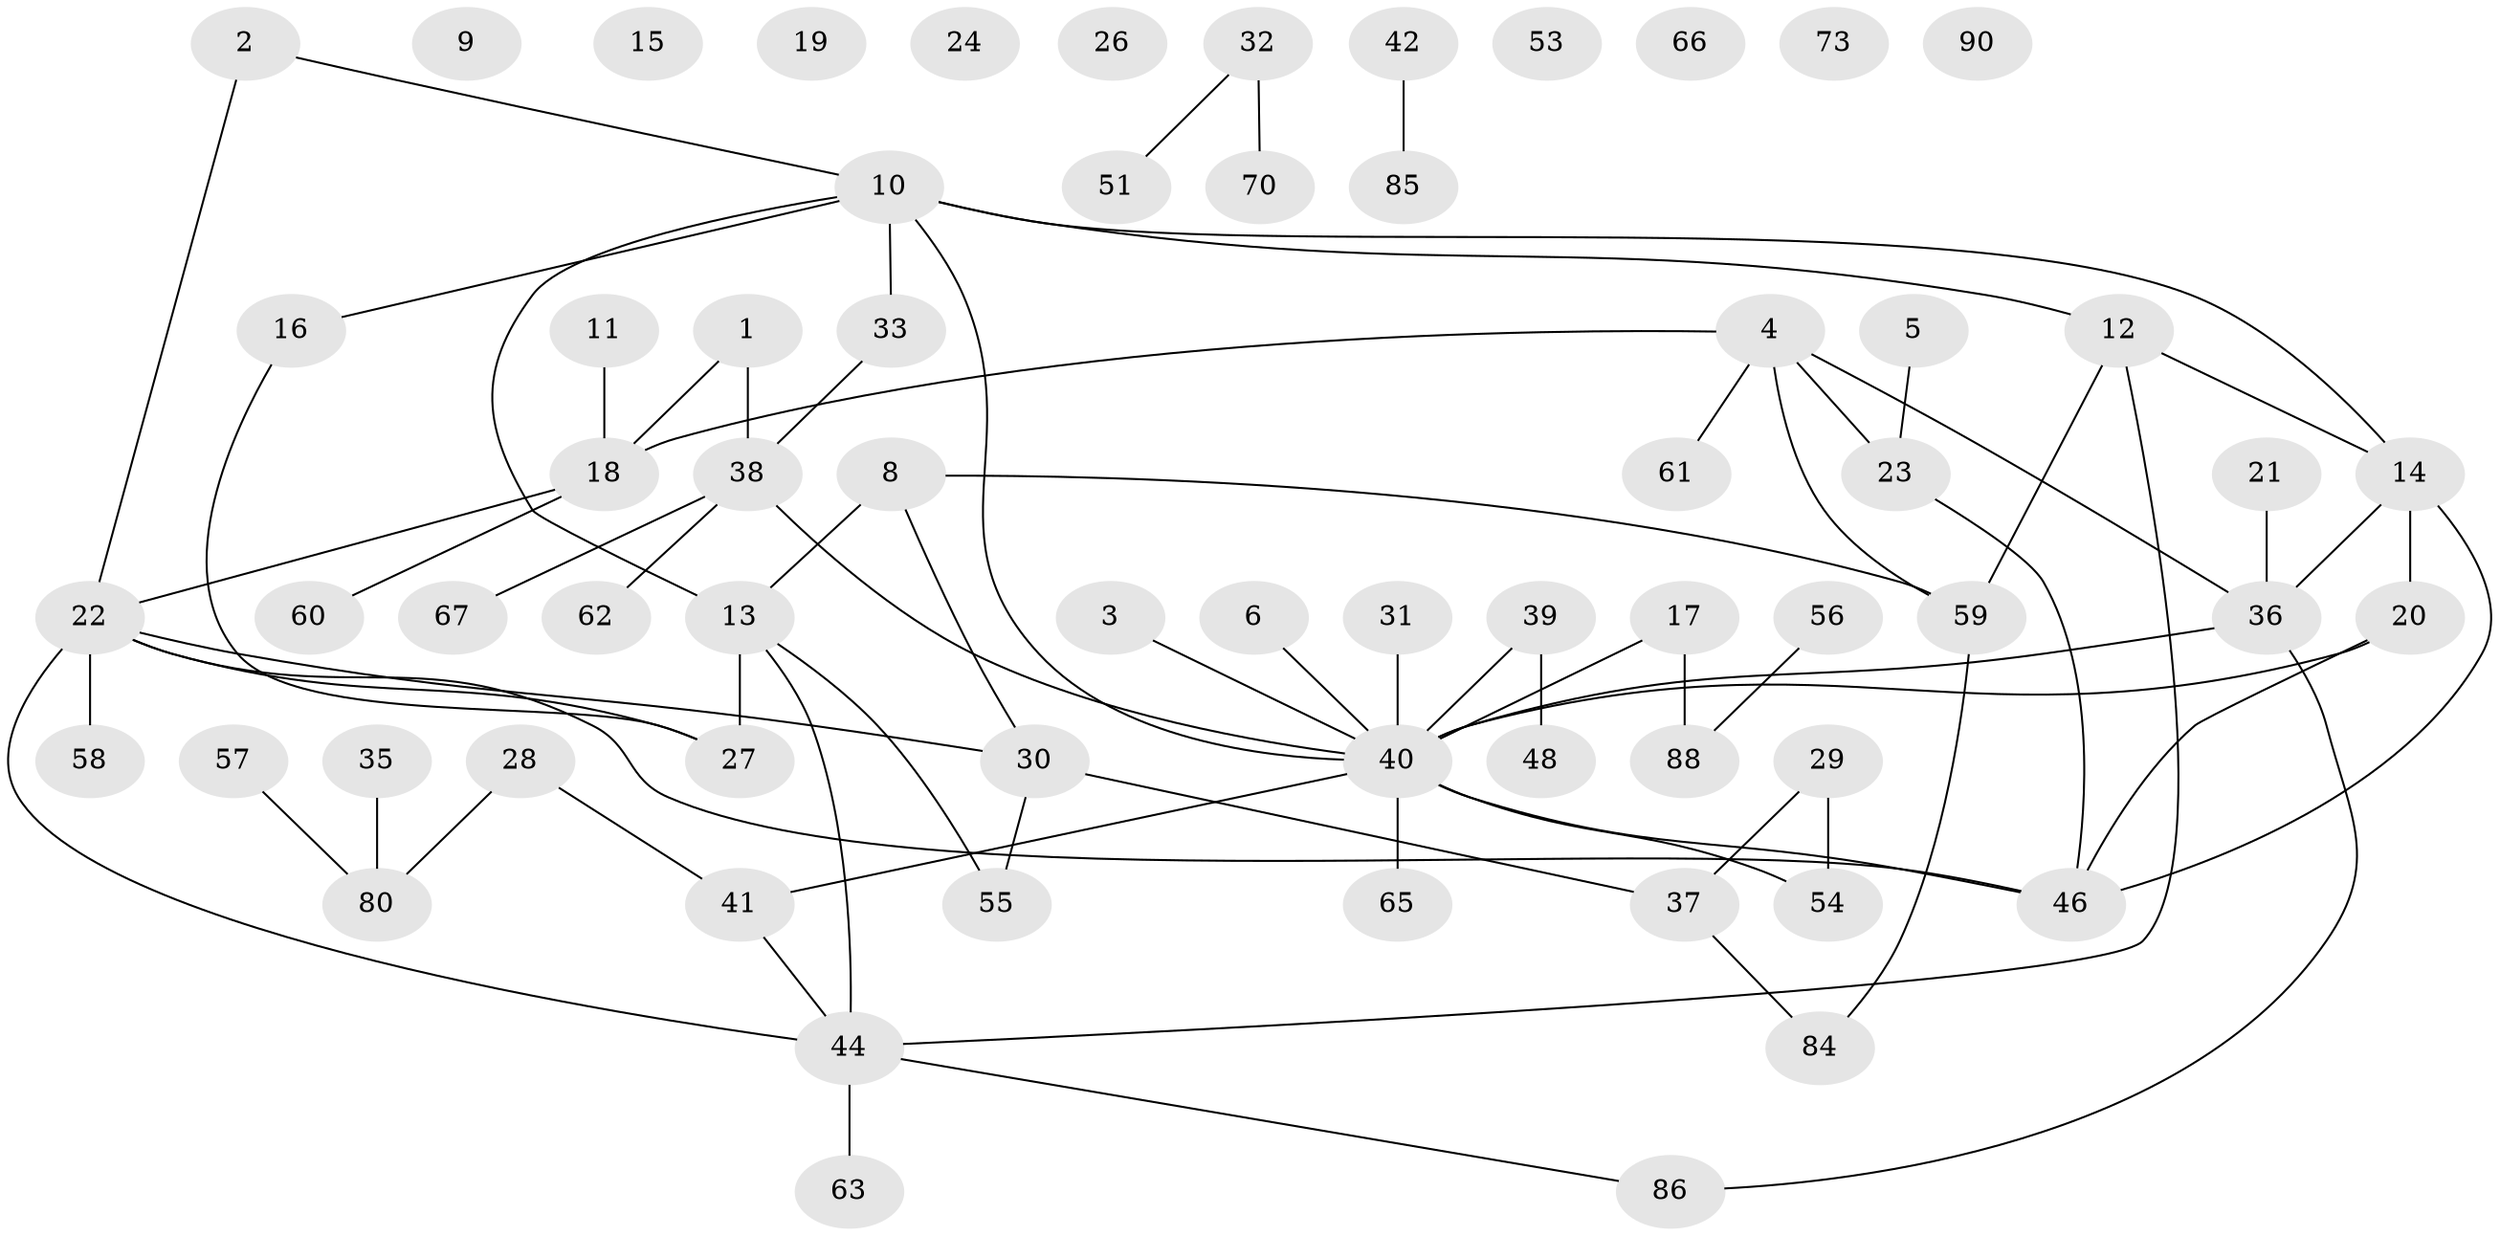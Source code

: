 // original degree distribution, {2: 0.2872340425531915, 1: 0.2553191489361702, 3: 0.18085106382978725, 0: 0.09574468085106383, 6: 0.0425531914893617, 4: 0.0851063829787234, 5: 0.0425531914893617, 7: 0.010638297872340425}
// Generated by graph-tools (version 1.1) at 2025/16/03/04/25 18:16:28]
// undirected, 65 vertices, 75 edges
graph export_dot {
graph [start="1"]
  node [color=gray90,style=filled];
  1 [super="+74+7"];
  2;
  3;
  4 [super="+43"];
  5;
  6;
  8;
  9;
  10 [super="+68+72"];
  11;
  12 [super="+34+76"];
  13 [super="+52"];
  14 [super="+91"];
  15;
  16 [super="+78"];
  17;
  18 [super="+25"];
  19;
  20;
  21 [super="+77"];
  22 [super="+45"];
  23 [super="+82"];
  24;
  26;
  27;
  28;
  29;
  30;
  31;
  32;
  33;
  35;
  36 [super="+47"];
  37;
  38 [super="+50"];
  39;
  40 [super="+49+69+75"];
  41;
  42;
  44;
  46 [super="+71"];
  48;
  51;
  53;
  54;
  55;
  56;
  57;
  58;
  59;
  60;
  61;
  62;
  63;
  65;
  66;
  67;
  70;
  73;
  80 [super="+87"];
  84;
  85;
  86;
  88;
  90;
  1 -- 18 [weight=2];
  1 -- 38;
  2 -- 22;
  2 -- 10;
  3 -- 40;
  4 -- 23;
  4 -- 59;
  4 -- 18;
  4 -- 61;
  4 -- 36;
  5 -- 23;
  6 -- 40;
  8 -- 30;
  8 -- 59;
  8 -- 13;
  10 -- 12;
  10 -- 16;
  10 -- 40;
  10 -- 33;
  10 -- 14;
  10 -- 13 [weight=2];
  11 -- 18;
  12 -- 59;
  12 -- 44;
  12 -- 14;
  13 -- 44;
  13 -- 55;
  13 -- 27;
  14 -- 36;
  14 -- 20;
  14 -- 46;
  16 -- 27;
  17 -- 88;
  17 -- 40;
  18 -- 60;
  18 -- 22;
  20 -- 40;
  20 -- 46;
  21 -- 36;
  22 -- 27;
  22 -- 30;
  22 -- 58;
  22 -- 44;
  22 -- 46;
  23 -- 46;
  28 -- 41;
  28 -- 80;
  29 -- 37;
  29 -- 54;
  30 -- 37;
  30 -- 55;
  31 -- 40;
  32 -- 51;
  32 -- 70;
  33 -- 38;
  35 -- 80;
  36 -- 86;
  36 -- 40;
  37 -- 84;
  38 -- 67;
  38 -- 40;
  38 -- 62;
  39 -- 48;
  39 -- 40;
  40 -- 46;
  40 -- 65;
  40 -- 41;
  40 -- 54;
  41 -- 44;
  42 -- 85;
  44 -- 63;
  44 -- 86;
  56 -- 88;
  57 -- 80;
  59 -- 84;
}
